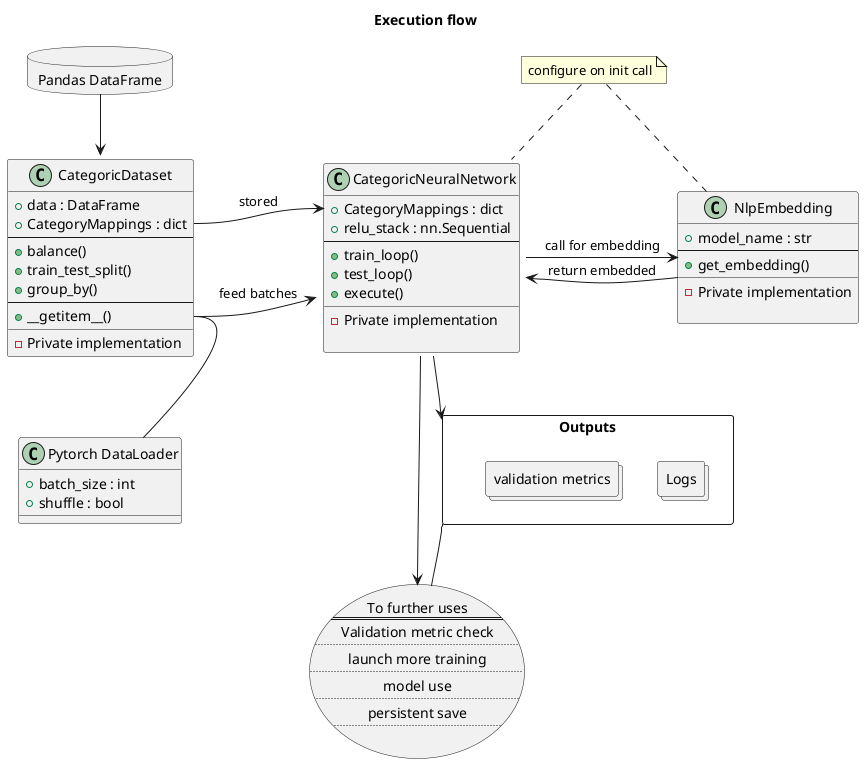 @startuml flow
allowmixing
title "Execution flow"


database "Pandas DataFrame" as DataFrame

class "Pytorch DataLoader" as PL{
    + batch_size : int
    + shuffle : bool
}

class "CategoricDataset" as D{
      + data : DataFrame
      + CategoryMappings : dict
      --
      + balance()
      + train_test_split()
      + group_by()
      --
      +__getitem__()
      __
      - Private implementation
}


class "CategoricNeuralNetwork" as N{
        + CategoryMappings : dict
        + relu_stack : nn.Sequential
        --
        + train_loop()
        + test_loop()
        + execute()
        __
        - Private implementation

}

class "NlpEmbedding" as NLP{
    + model_name : str
    --
    + get_embedding()
    __
    - Private implementation

}

rectangle "Outputs" as O{
    collections Logs
    collections "validation metrics" as VM

}


note  "configure on init call" as N1

usecase U[
    To further uses
    ==
    Validation metric check
    ..
    launch more training
    ..
    model use
    ..
    persistent save
    ..
]

DataFrame --> D
PL -u- D::__getitem__
D::__getitem__ -> N : feed batches

N1 .. N
N1 .. NLP
D::CategoryMappings -> N::CategoryMappings : stored
N -> NLP : call for embedding
N <- NLP : return embedded

N -d-> O
N --> U
O -d- U
@enduml